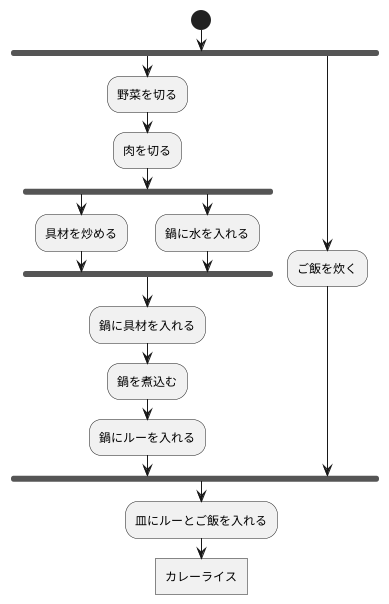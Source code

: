 @startuml カレーの調理
start
fork
:野菜を切る;
:肉を切る;
fork
:具材を炒める;
fork again
:鍋に水を入れる;
end fork
:鍋に具材を入れる;
:鍋を煮込む;
:鍋にルーを入れる;
fork again
:ご飯を炊く;
end fork
:皿にルーとご飯を入れる;
:カレーライス]
@enduml